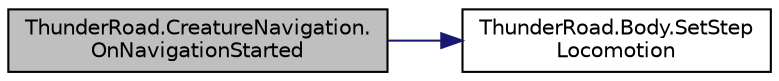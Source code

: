 digraph "ThunderRoad.CreatureNavigation.OnNavigationStarted"
{
 // LATEX_PDF_SIZE
  edge [fontname="Helvetica",fontsize="10",labelfontname="Helvetica",labelfontsize="10"];
  node [fontname="Helvetica",fontsize="10",shape=record];
  rankdir="LR";
  Node1 [label="ThunderRoad.CreatureNavigation.\lOnNavigationStarted",height=0.2,width=0.4,color="black", fillcolor="grey75", style="filled", fontcolor="black",tooltip="Called when [navigation started]."];
  Node1 -> Node2 [color="midnightblue",fontsize="10",style="solid",fontname="Helvetica"];
  Node2 [label="ThunderRoad.Body.SetStep\lLocomotion",height=0.2,width=0.4,color="black", fillcolor="white", style="filled",URL="$class_thunder_road_1_1_body.html#a1e839fc506c9973e8223968aa71558ae",tooltip="Sets the step locomotion."];
}
